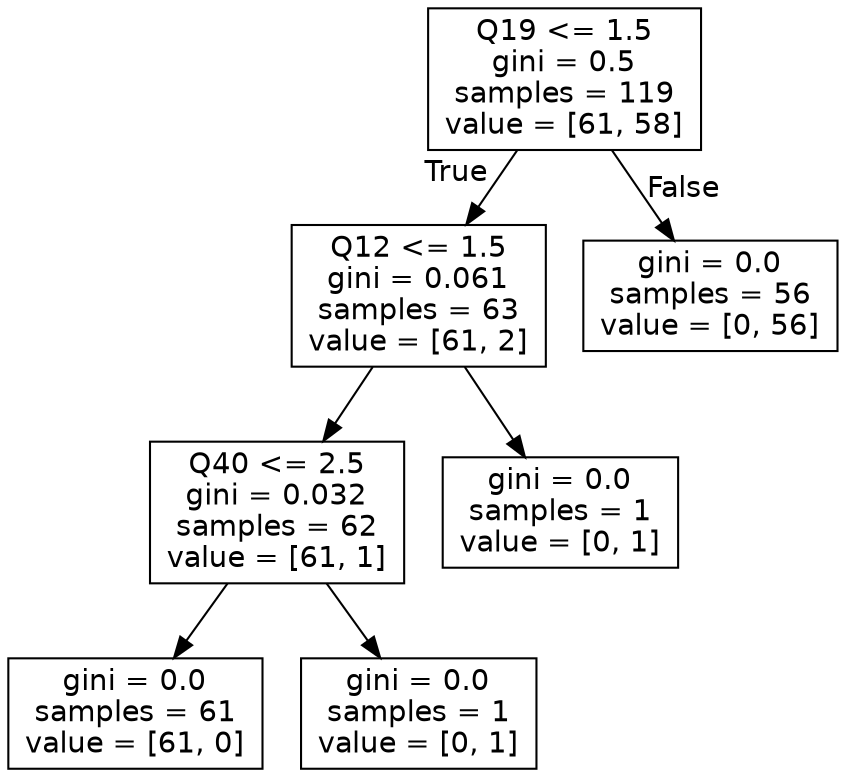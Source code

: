 digraph Tree {
node [shape=box, fontname="helvetica"] ;
edge [fontname="helvetica"] ;
0 [label="Q19 <= 1.5\ngini = 0.5\nsamples = 119\nvalue = [61, 58]"] ;
1 [label="Q12 <= 1.5\ngini = 0.061\nsamples = 63\nvalue = [61, 2]"] ;
0 -> 1 [labeldistance=2.5, labelangle=45, headlabel="True"] ;
2 [label="Q40 <= 2.5\ngini = 0.032\nsamples = 62\nvalue = [61, 1]"] ;
1 -> 2 ;
3 [label="gini = 0.0\nsamples = 61\nvalue = [61, 0]"] ;
2 -> 3 ;
4 [label="gini = 0.0\nsamples = 1\nvalue = [0, 1]"] ;
2 -> 4 ;
5 [label="gini = 0.0\nsamples = 1\nvalue = [0, 1]"] ;
1 -> 5 ;
6 [label="gini = 0.0\nsamples = 56\nvalue = [0, 56]"] ;
0 -> 6 [labeldistance=2.5, labelangle=-45, headlabel="False"] ;
}